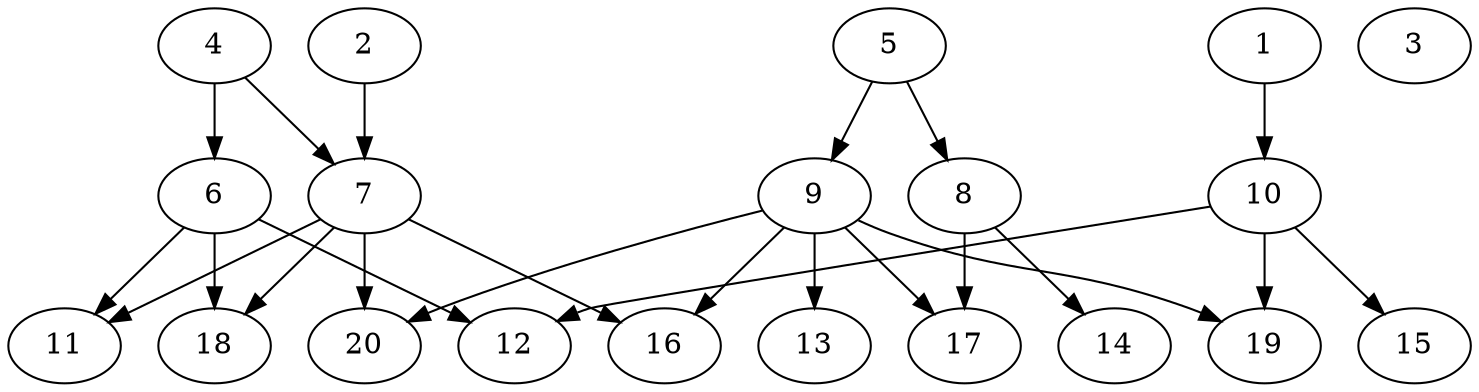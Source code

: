 // DAG automatically generated by daggen at Sat Jul 27 15:39:05 2019
// ./daggen --dot -n 20 --ccr 0.5 --fat 0.8 --regular 0.5 --density 0.4 --mindata 5242880 --maxdata 52428800 
digraph G {
  1 [size="91914240", alpha="0.07", expect_size="45957120"] 
  1 -> 10 [size ="45957120"]
  2 [size="81405952", alpha="0.04", expect_size="40702976"] 
  2 -> 7 [size ="40702976"]
  3 [size="54573056", alpha="0.15", expect_size="27286528"] 
  4 [size="103667712", alpha="0.03", expect_size="51833856"] 
  4 -> 6 [size ="51833856"]
  4 -> 7 [size ="51833856"]
  5 [size="101015552", alpha="0.08", expect_size="50507776"] 
  5 -> 8 [size ="50507776"]
  5 -> 9 [size ="50507776"]
  6 [size="18550784", alpha="0.13", expect_size="9275392"] 
  6 -> 11 [size ="9275392"]
  6 -> 12 [size ="9275392"]
  6 -> 18 [size ="9275392"]
  7 [size="80064512", alpha="0.14", expect_size="40032256"] 
  7 -> 11 [size ="40032256"]
  7 -> 16 [size ="40032256"]
  7 -> 18 [size ="40032256"]
  7 -> 20 [size ="40032256"]
  8 [size="60282880", alpha="0.11", expect_size="30141440"] 
  8 -> 14 [size ="30141440"]
  8 -> 17 [size ="30141440"]
  9 [size="21991424", alpha="0.09", expect_size="10995712"] 
  9 -> 13 [size ="10995712"]
  9 -> 16 [size ="10995712"]
  9 -> 17 [size ="10995712"]
  9 -> 19 [size ="10995712"]
  9 -> 20 [size ="10995712"]
  10 [size="77783040", alpha="0.09", expect_size="38891520"] 
  10 -> 12 [size ="38891520"]
  10 -> 15 [size ="38891520"]
  10 -> 19 [size ="38891520"]
  11 [size="56274944", alpha="0.13", expect_size="28137472"] 
  12 [size="89085952", alpha="0.06", expect_size="44542976"] 
  13 [size="13219840", alpha="0.13", expect_size="6609920"] 
  14 [size="84484096", alpha="0.01", expect_size="42242048"] 
  15 [size="97376256", alpha="0.05", expect_size="48688128"] 
  16 [size="40902656", alpha="0.08", expect_size="20451328"] 
  17 [size="104425472", alpha="0.14", expect_size="52212736"] 
  18 [size="75911168", alpha="0.15", expect_size="37955584"] 
  19 [size="31842304", alpha="0.07", expect_size="15921152"] 
  20 [size="72351744", alpha="0.01", expect_size="36175872"] 
}
